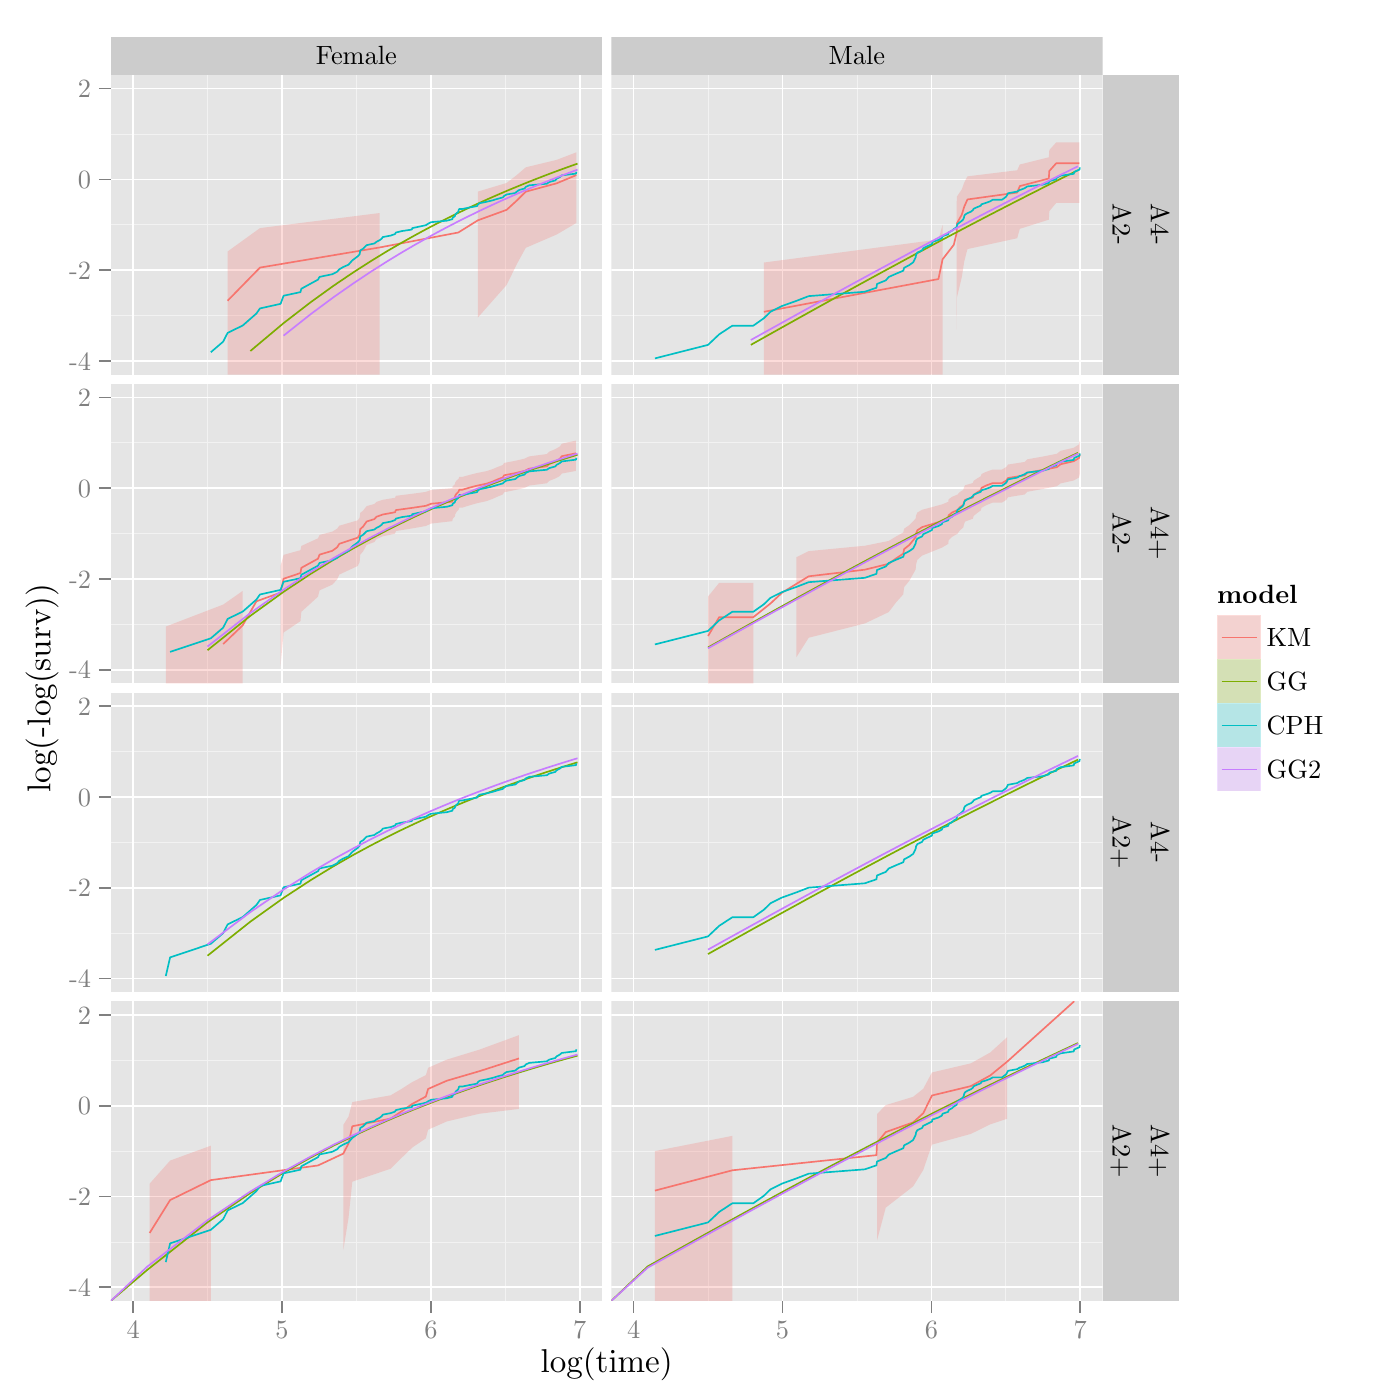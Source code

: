 % Created by tikzDevice version 0.7.0 on 2015-01-19 17:40:53
% !TEX encoding = UTF-8 Unicode
\documentclass[11pt]{memoir}
\nonstopmode

\usepackage{tikz}

\usepackage[active,tightpage,psfixbb]{preview}

\PreviewEnvironment{pgfpicture}

\setlength\PreviewBorder{0pt}

\usepackage{amsmath}
\newcommand{\SweaveOpts}[1]{}  % do not interfere with LaTeX
\newcommand{\SweaveInput}[1]{} % because they are not real TeX commands
\newcommand{\Sexpr}[1]{}       % will only be parsed by R


\usepackage{geometry}
\usepackage{amsmath}
\usepackage{lscape}
\geometry{verbose,tmargin=2.5cm,bmargin=2.5cm,lmargin=2.5cm,rmargin=2.5cm}


\begin{document}

\begin{tikzpicture}[x=1pt,y=1pt]
\definecolor[named]{fillColor}{rgb}{1.00,1.00,1.00}
\path[use as bounding box,fill=fillColor,fill opacity=0.00] (0,0) rectangle (505.89,505.89);
\begin{scope}
\path[clip] (  0.00,  0.00) rectangle (505.89,505.89);
\definecolor[named]{drawColor}{rgb}{1.00,1.00,1.00}
\definecolor[named]{fillColor}{rgb}{1.00,1.00,1.00}

\path[draw=drawColor,line width= 0.6pt,line join=round,line cap=round,fill=fillColor] (  0.00,  0.00) rectangle (505.89,505.89);
\end{scope}
\begin{scope}
\path[clip] ( 40.03,478.81) rectangle (217.57,492.64);
\definecolor[named]{fillColor}{rgb}{0.80,0.80,0.80}

\path[fill=fillColor] ( 40.03,478.81) rectangle (217.57,492.64);
\definecolor[named]{drawColor}{rgb}{0.00,0.00,0.00}

\node[text=drawColor,anchor=base,inner sep=0pt, outer sep=0pt, scale=  0.87] at (128.80,482.43) {Female};
\end{scope}
\begin{scope}
\path[clip] (220.88,478.81) rectangle (398.42,492.64);
\definecolor[named]{fillColor}{rgb}{0.80,0.80,0.80}

\path[fill=fillColor] (220.88,478.81) rectangle (398.42,492.64);
\definecolor[named]{drawColor}{rgb}{0.00,0.00,0.00}

\node[text=drawColor,anchor=base,inner sep=0pt, outer sep=0pt, scale=  0.87] at (309.65,482.43) {Male};
\end{scope}
\begin{scope}
\path[clip] ( 40.03,370.54) rectangle (217.57,478.81);
\definecolor[named]{fillColor}{rgb}{0.90,0.90,0.90}

\path[fill=fillColor] ( 40.03,370.54) rectangle (217.57,478.81);
\definecolor[named]{drawColor}{rgb}{0.95,0.95,0.95}

\path[draw=drawColor,line width= 0.3pt,line join=round] ( 40.03,391.87) --
	(217.57,391.87);

\path[draw=drawColor,line width= 0.3pt,line join=round] ( 40.03,424.67) --
	(217.57,424.67);

\path[draw=drawColor,line width= 0.3pt,line join=round] ( 40.03,457.48) --
	(217.57,457.48);

\path[draw=drawColor,line width= 0.3pt,line join=round] ( 75.00,370.54) --
	( 75.00,478.81);

\path[draw=drawColor,line width= 0.3pt,line join=round] (128.80,370.54) --
	(128.80,478.81);

\path[draw=drawColor,line width= 0.3pt,line join=round] (182.60,370.54) --
	(182.60,478.81);
\definecolor[named]{drawColor}{rgb}{1.00,1.00,1.00}

\path[draw=drawColor,line width= 0.6pt,line join=round] ( 40.03,375.46) --
	(217.57,375.46);

\path[draw=drawColor,line width= 0.6pt,line join=round] ( 40.03,408.27) --
	(217.57,408.27);

\path[draw=drawColor,line width= 0.6pt,line join=round] ( 40.03,441.08) --
	(217.57,441.08);

\path[draw=drawColor,line width= 0.6pt,line join=round] ( 40.03,473.89) --
	(217.57,473.89);

\path[draw=drawColor,line width= 0.6pt,line join=round] ( 48.10,370.54) --
	( 48.10,478.81);

\path[draw=drawColor,line width= 0.6pt,line join=round] (101.90,370.54) --
	(101.90,478.81);

\path[draw=drawColor,line width= 0.6pt,line join=round] (155.70,370.54) --
	(155.70,478.81);

\path[draw=drawColor,line width= 0.6pt,line join=round] (209.50,370.54) --
	(209.50,478.81);
\definecolor[named]{fillColor}{rgb}{0.97,0.46,0.43}

\path[fill=fillColor,fill opacity=0.25] ( 82.25,415.02) --
	( 93.94,423.46) --
	(137.19,428.91) --
	(137.19,370.54) --
	( 93.94,370.54) --
	( 82.25,370.54) --
	cycle;

\path[fill=fillColor,fill opacity=0.25] (172.67,436.65) --
	(183.07,439.78) --
	(186.79,442.67) --
	(189.98,445.42) --
	(201.15,448.12) --
	(208.28,450.85) --
	(208.28,425.33) --
	(201.15,421.14) --
	(189.98,416.33) --
	(186.79,410.52) --
	(183.07,402.91) --
	(172.67,391.14) --
	cycle;
\definecolor[named]{drawColor}{rgb}{0.97,0.46,0.43}

\path[draw=drawColor,line width= 0.6pt,line join=round] ( 82.25,397.22) --
	( 93.94,409.19) --
	(137.19,416.47) --
	(165.61,421.87) --
	(172.67,426.27) --
	(183.07,430.06) --
	(186.79,433.46) --
	(189.98,436.62) --
	(201.15,439.64) --
	(208.28,442.62);
\definecolor[named]{drawColor}{rgb}{0.49,0.68,0.00}

\path[draw=drawColor,line width= 0.6pt,line join=round] ( 90.47,379.05) --
	(102.47,389.12) --
	(112.28,396.69) --
	(120.57,402.66) --
	(127.76,407.52) --
	(134.10,411.58) --
	(139.76,415.05) --
	(144.89,418.04) --
	(149.57,420.67) --
	(153.88,423.01) --
	(157.87,425.10) --
	(161.58,426.98) --
	(165.05,428.70) --
	(168.31,430.27) --
	(171.39,431.71) --
	(174.29,433.04) --
	(177.05,434.28) --
	(179.68,435.43) --
	(182.18,436.51) --
	(184.57,437.52) --
	(186.86,438.46) --
	(189.06,439.36) --
	(191.17,440.21) --
	(193.20,441.01) --
	(195.16,441.77) --
	(197.04,442.50) --
	(198.87,443.19) --
	(200.63,443.85) --
	(202.34,444.48) --
	(203.99,445.08) --
	(205.60,445.66) --
	(207.16,446.22) --
	(208.68,446.75);
\definecolor[named]{drawColor}{rgb}{0.00,0.75,0.77}

\path[draw=drawColor,line width= 0.6pt,line join=round] ( 76.17,378.60) --
	( 80.66,382.45) --
	( 82.25,385.60) --
	( 87.71,388.26) --
	( 92.66,392.60) --
	( 93.94,394.44) --
	(101.39,396.09) --
	(102.47,399.02) --
	(108.57,400.33) --
	(108.89,401.55) --
	(114.91,404.84) --
	(115.47,405.84) --
	(120.06,406.79) --
	(121.84,407.70) --
	(122.59,408.57) --
	(124.05,409.41) --
	(125.93,410.23) --
	(127.31,411.80) --
	(129.31,413.29) --
	(129.95,414.01) --
	(130.17,415.38) --
	(131.23,416.03) --
	(131.86,416.67) --
	(132.48,417.30) --
	(135.28,417.91) --
	(136.05,418.51) --
	(137.19,419.09) --
	(137.94,419.66) --
	(138.31,420.22) --
	(141.18,420.76) --
	(142.73,421.31) --
	(143.07,421.86) --
	(145.22,422.39) --
	(148.82,422.93) --
	(148.97,423.45) --
	(153.88,424.51) --
	(154.70,425.05) --
	(155.78,425.60) --
	(161.46,426.14) --
	(163.46,426.68) --
	(163.57,427.22) --
	(164.37,427.76) --
	(164.49,428.29) --
	(164.94,428.82) --
	(165.61,429.34) --
	(165.72,429.86) --
	(165.94,430.37) --
	(167.03,430.37) --
	(169.56,430.89) --
	(172.37,431.41) --
	(172.67,431.93) --
	(173.25,432.45) --
	(175.88,432.98) --
	(178.03,433.50) --
	(179.76,434.03) --
	(181.69,434.55) --
	(182.18,435.08) --
	(183.07,435.61) --
	(186.19,436.14) --
	(186.79,436.68) --
	(187.53,437.21) --
	(189.56,437.77) --
	(189.98,438.35) --
	(191.24,438.92) --
	(197.60,439.50) --
	(198.45,440.09) --
	(200.63,440.69) --
	(201.15,441.30) --
	(202.28,441.90) --
	(203.01,442.52) --
	(208.12,443.15) --
	(208.28,443.81);
\definecolor[named]{drawColor}{rgb}{0.78,0.49,1.00}

\path[draw=drawColor,line width= 0.6pt,line join=round] (102.47,384.60) --
	(112.28,392.37) --
	(120.57,398.52) --
	(127.76,403.54) --
	(134.10,407.76) --
	(139.76,411.35) --
	(144.89,414.48) --
	(149.57,417.22) --
	(153.88,419.65) --
	(157.87,421.84) --
	(161.58,423.81) --
	(165.05,425.61) --
	(168.31,427.25) --
	(171.39,428.76) --
	(174.29,430.16) --
	(177.05,431.46) --
	(179.68,432.67) --
	(182.18,433.80) --
	(184.57,434.86) --
	(186.86,435.86) --
	(189.06,436.80) --
	(191.17,437.69) --
	(193.20,438.54) --
	(195.16,439.34) --
	(197.04,440.10) --
	(198.87,440.83) --
	(200.63,441.52) --
	(202.34,442.19) --
	(203.99,442.82) --
	(205.60,443.43) --
	(207.16,444.02) --
	(208.68,444.58);
\end{scope}
\begin{scope}
\path[clip] ( 40.03,258.96) rectangle (217.57,367.23);
\definecolor[named]{fillColor}{rgb}{0.90,0.90,0.90}

\path[fill=fillColor] ( 40.03,258.96) rectangle (217.57,367.23);
\definecolor[named]{drawColor}{rgb}{0.95,0.95,0.95}

\path[draw=drawColor,line width= 0.3pt,line join=round] ( 40.03,280.28) --
	(217.57,280.28);

\path[draw=drawColor,line width= 0.3pt,line join=round] ( 40.03,313.09) --
	(217.57,313.09);

\path[draw=drawColor,line width= 0.3pt,line join=round] ( 40.03,345.90) --
	(217.57,345.90);

\path[draw=drawColor,line width= 0.3pt,line join=round] ( 75.00,258.96) --
	( 75.00,367.23);

\path[draw=drawColor,line width= 0.3pt,line join=round] (128.80,258.96) --
	(128.80,367.23);

\path[draw=drawColor,line width= 0.3pt,line join=round] (182.60,258.96) --
	(182.60,367.23);
\definecolor[named]{drawColor}{rgb}{1.00,1.00,1.00}

\path[draw=drawColor,line width= 0.6pt,line join=round] ( 40.03,263.88) --
	(217.57,263.88);

\path[draw=drawColor,line width= 0.6pt,line join=round] ( 40.03,296.69) --
	(217.57,296.69);

\path[draw=drawColor,line width= 0.6pt,line join=round] ( 40.03,329.50) --
	(217.57,329.50);

\path[draw=drawColor,line width= 0.6pt,line join=round] ( 40.03,362.31) --
	(217.57,362.31);

\path[draw=drawColor,line width= 0.6pt,line join=round] ( 48.10,258.96) --
	( 48.10,367.23);

\path[draw=drawColor,line width= 0.6pt,line join=round] (101.90,258.96) --
	(101.90,367.23);

\path[draw=drawColor,line width= 0.6pt,line join=round] (155.70,258.96) --
	(155.70,367.23);

\path[draw=drawColor,line width= 0.6pt,line join=round] (209.50,258.96) --
	(209.50,367.23);
\definecolor[named]{fillColor}{rgb}{0.97,0.46,0.43}

\path[fill=fillColor,fill opacity=0.25] ( 59.91,279.47) --
	( 80.66,287.43) --
	( 87.71,292.37) --
	( 87.71,258.96) --
	( 80.66,258.96) --
	( 59.91,258.96) --
	cycle;

\path[fill=fillColor,fill opacity=0.25] (101.39,301.39) --
	(102.47,305.39) --
	(108.57,307.08) --
	(108.89,308.62) --
	(114.91,311.36) --
	(115.47,312.60) --
	(120.06,313.77) --
	(121.84,314.87) --
	(122.59,315.92) --
	(129.31,317.88) --
	(129.95,318.81) --
	(130.17,320.56) --
	(131.23,321.40) --
	(131.86,322.22) --
	(132.48,323.01) --
	(135.28,323.78) --
	(136.05,324.54) --
	(138.31,325.28) --
	(142.73,326.01) --
	(143.07,326.73) --
	(148.82,327.44) --
	(153.88,328.14) --
	(155.78,328.83) --
	(163.46,329.51) --
	(163.57,330.19) --
	(164.37,330.87) --
	(164.49,331.54) --
	(164.94,332.21) --
	(165.72,332.88) --
	(165.94,333.55) --
	(167.03,333.55) --
	(169.56,334.25) --
	(172.37,334.96) --
	(175.88,335.67) --
	(178.03,336.39) --
	(179.76,337.12) --
	(181.69,337.86) --
	(182.18,338.61) --
	(186.19,339.38) --
	(189.56,340.16) --
	(191.24,340.97) --
	(197.60,341.81) --
	(198.45,342.68) --
	(200.63,343.59) --
	(202.28,344.54) --
	(203.01,345.57) --
	(208.12,346.67) --
	(208.12,335.72) --
	(203.01,334.77) --
	(202.28,333.86) --
	(200.63,332.97) --
	(198.45,332.11) --
	(197.60,331.26) --
	(191.24,330.43) --
	(189.56,329.61) --
	(186.19,328.81) --
	(182.18,328.01) --
	(181.69,327.21) --
	(179.76,326.42) --
	(178.03,325.63) --
	(175.88,324.83) --
	(172.37,324.04) --
	(169.56,323.24) --
	(167.03,322.44) --
	(165.94,322.44) --
	(165.72,321.65) --
	(164.94,320.86) --
	(164.49,320.05) --
	(164.37,319.23) --
	(163.57,318.40) --
	(163.46,317.56) --
	(155.78,316.70) --
	(153.88,315.82) --
	(148.82,314.92) --
	(143.07,314.00) --
	(142.73,313.05) --
	(138.31,312.08) --
	(136.05,311.07) --
	(135.28,310.03) --
	(132.48,308.96) --
	(131.86,307.84) --
	(131.23,306.67) --
	(130.17,305.45) --
	(129.95,302.82) --
	(129.31,301.39) --
	(122.59,298.26) --
	(121.84,296.51) --
	(120.06,294.62) --
	(115.47,292.56) --
	(114.91,290.27) --
	(108.89,284.80) --
	(108.57,281.42) --
	(102.47,277.35) --
	(101.39,265.30) --
	cycle;
\definecolor[named]{drawColor}{rgb}{0.97,0.46,0.43}

\path[draw=drawColor,line width= 0.6pt,line join=round] ( 80.66,273.17) --
	( 87.71,279.95) --
	( 92.66,288.61) --
	(101.39,291.74) --
	(102.47,296.75) --
	(108.57,298.82) --
	(108.89,300.70) --
	(114.91,304.00) --
	(115.47,305.47) --
	(120.06,306.84) --
	(121.84,308.14) --
	(122.59,309.36) --
	(129.31,311.63) --
	(129.95,312.69) --
	(130.17,314.69) --
	(131.23,315.64) --
	(131.86,316.55) --
	(132.48,317.44) --
	(135.28,318.31) --
	(136.05,319.15) --
	(138.31,319.97) --
	(142.73,320.78) --
	(143.07,321.57) --
	(148.82,322.35) --
	(153.88,323.11) --
	(155.78,323.86) --
	(163.46,324.60) --
	(163.57,325.33) --
	(164.37,326.06) --
	(164.49,326.78) --
	(164.94,327.49) --
	(165.72,328.21) --
	(165.94,328.91) --
	(167.03,328.91) --
	(169.56,329.65) --
	(172.37,330.39) --
	(175.88,331.13) --
	(178.03,331.88) --
	(179.76,332.63) --
	(181.69,333.38) --
	(182.18,334.15) --
	(186.19,334.93) --
	(189.56,335.72) --
	(191.24,336.53) --
	(197.60,337.37) --
	(198.45,338.23) --
	(200.63,339.12) --
	(202.28,340.06) --
	(203.01,341.04) --
	(208.12,342.09);
\definecolor[named]{drawColor}{rgb}{0.49,0.68,0.00}

\path[draw=drawColor,line width= 0.6pt,line join=round] ( 74.99,270.93) --
	( 90.47,283.36) --
	(102.47,292.03) --
	(112.28,298.53) --
	(120.57,303.64) --
	(127.76,307.79) --
	(134.10,311.26) --
	(139.76,314.22) --
	(144.89,316.79) --
	(149.57,319.04) --
	(153.88,321.03) --
	(157.87,322.82) --
	(161.58,324.44) --
	(165.05,325.92) --
	(168.31,327.26) --
	(171.39,328.51) --
	(174.29,329.65) --
	(177.05,330.72) --
	(179.68,331.72) --
	(182.18,332.65) --
	(184.57,333.52) --
	(186.86,334.35) --
	(189.06,335.12) --
	(191.17,335.86) --
	(193.20,336.56) --
	(195.16,337.22) --
	(197.04,337.85) --
	(198.87,338.45) --
	(200.63,339.03) --
	(202.34,339.58) --
	(203.99,340.11) --
	(205.60,340.61) --
	(207.16,341.10) --
	(208.68,341.57);
\definecolor[named]{drawColor}{rgb}{0.00,0.75,0.77}

\path[draw=drawColor,line width= 0.6pt,line join=round] ( 61.47,270.32) --
	( 76.17,275.23) --
	( 80.66,279.09) --
	( 82.25,282.24) --
	( 87.71,284.89) --
	( 92.66,289.24) --
	( 93.94,291.07) --
	(101.39,292.73) --
	(102.47,295.65) --
	(108.57,296.96) --
	(108.89,298.19) --
	(114.91,301.48) --
	(115.47,302.48) --
	(120.06,303.43) --
	(121.84,304.33) --
	(122.59,305.21) --
	(124.05,306.05) --
	(125.93,306.87) --
	(127.31,308.44) --
	(129.31,309.93) --
	(129.95,310.64) --
	(130.17,312.01) --
	(131.23,312.67) --
	(131.86,313.31) --
	(132.48,313.93) --
	(135.28,314.54) --
	(136.05,315.14) --
	(137.19,315.72) --
	(137.94,316.29) --
	(138.31,316.85) --
	(141.18,317.40) --
	(142.73,317.95) --
	(143.07,318.49) --
	(145.22,319.03) --
	(148.82,319.56) --
	(148.97,320.09) --
	(153.88,321.15) --
	(154.70,321.69) --
	(155.78,322.23) --
	(161.46,322.77) --
	(163.46,323.32) --
	(163.57,323.85) --
	(164.37,324.39) --
	(164.49,324.92) --
	(164.94,325.45) --
	(165.61,325.98) --
	(165.72,326.49) --
	(165.94,327.00) --
	(167.03,327.00) --
	(169.56,327.53) --
	(172.37,328.05) --
	(172.67,328.57) --
	(173.25,329.08) --
	(175.88,329.61) --
	(178.03,330.14) --
	(179.76,330.66) --
	(181.69,331.19) --
	(182.18,331.72) --
	(183.07,332.25) --
	(186.19,332.77) --
	(186.79,333.31) --
	(187.53,333.84) --
	(189.56,334.41) --
	(189.98,334.98) --
	(191.24,335.56) --
	(197.60,336.14) --
	(198.45,336.73) --
	(200.63,337.33) --
	(201.15,337.93) --
	(202.28,338.54) --
	(203.01,339.15) --
	(208.12,339.79) --
	(208.28,340.45);
\definecolor[named]{drawColor}{rgb}{0.78,0.49,1.00}

\path[draw=drawColor,line width= 0.6pt,line join=round] ( 74.99,272.27) --
	( 90.47,284.36) --
	(102.47,292.83) --
	(112.28,299.20) --
	(120.57,304.23) --
	(127.76,308.32) --
	(134.10,311.75) --
	(139.76,314.68) --
	(144.89,317.22) --
	(149.57,319.45) --
	(153.88,321.44) --
	(157.87,323.22) --
	(161.58,324.83) --
	(165.05,326.30) --
	(168.31,327.64) --
	(171.39,328.88) --
	(174.29,330.03) --
	(177.05,331.10) --
	(179.68,332.09) --
	(182.18,333.03) --
	(184.57,333.90) --
	(186.86,334.73) --
	(189.06,335.51) --
	(191.17,336.24) --
	(193.20,336.94) --
	(195.16,337.61) --
	(197.04,338.24) --
	(198.87,338.85) --
	(200.63,339.43) --
	(202.34,339.98) --
	(203.99,340.51) --
	(205.60,341.02) --
	(207.16,341.51) --
	(208.68,341.98);
\end{scope}
\begin{scope}
\path[clip] ( 40.03,147.38) rectangle (217.57,255.65);
\definecolor[named]{fillColor}{rgb}{0.90,0.90,0.90}

\path[fill=fillColor] ( 40.03,147.38) rectangle (217.57,255.65);
\definecolor[named]{drawColor}{rgb}{0.95,0.95,0.95}

\path[draw=drawColor,line width= 0.3pt,line join=round] ( 40.03,168.70) --
	(217.57,168.70);

\path[draw=drawColor,line width= 0.3pt,line join=round] ( 40.03,201.51) --
	(217.57,201.51);

\path[draw=drawColor,line width= 0.3pt,line join=round] ( 40.03,234.32) --
	(217.57,234.32);

\path[draw=drawColor,line width= 0.3pt,line join=round] ( 75.00,147.38) --
	( 75.00,255.65);

\path[draw=drawColor,line width= 0.3pt,line join=round] (128.80,147.38) --
	(128.80,255.65);

\path[draw=drawColor,line width= 0.3pt,line join=round] (182.60,147.38) --
	(182.60,255.65);
\definecolor[named]{drawColor}{rgb}{1.00,1.00,1.00}

\path[draw=drawColor,line width= 0.6pt,line join=round] ( 40.03,152.30) --
	(217.57,152.30);

\path[draw=drawColor,line width= 0.6pt,line join=round] ( 40.03,185.11) --
	(217.57,185.11);

\path[draw=drawColor,line width= 0.6pt,line join=round] ( 40.03,217.92) --
	(217.57,217.92);

\path[draw=drawColor,line width= 0.6pt,line join=round] ( 40.03,250.73) --
	(217.57,250.73);

\path[draw=drawColor,line width= 0.6pt,line join=round] ( 48.10,147.38) --
	( 48.10,255.65);

\path[draw=drawColor,line width= 0.6pt,line join=round] (101.90,147.38) --
	(101.90,255.65);

\path[draw=drawColor,line width= 0.6pt,line join=round] (155.70,147.38) --
	(155.70,255.65);

\path[draw=drawColor,line width= 0.6pt,line join=round] (209.50,147.38) --
	(209.50,255.65);
\definecolor[named]{drawColor}{rgb}{0.49,0.68,0.00}

\path[draw=drawColor,line width= 0.6pt,line join=round] ( 74.99,160.55) --
	( 90.47,172.85) --
	(102.47,181.43) --
	(112.28,187.85) --
	(120.57,192.90) --
	(127.76,197.01) --
	(134.10,200.44) --
	(139.76,203.37) --
	(144.89,205.90) --
	(149.57,208.12) --
	(153.88,210.10) --
	(157.87,211.87) --
	(161.58,213.47) --
	(165.05,214.93) --
	(168.31,216.26) --
	(171.39,217.49) --
	(174.29,218.63) --
	(177.05,219.68) --
	(179.68,220.67) --
	(182.18,221.59) --
	(184.57,222.46) --
	(186.86,223.27) --
	(189.06,224.04) --
	(191.17,224.77) --
	(193.20,225.46) --
	(195.16,226.12) --
	(197.04,226.74) --
	(198.87,227.34) --
	(200.63,227.91) --
	(202.34,228.45) --
	(203.99,228.98) --
	(205.60,229.48) --
	(207.16,229.96) --
	(208.68,230.42);
\definecolor[named]{drawColor}{rgb}{0.00,0.75,0.77}

\path[draw=drawColor,line width= 0.6pt,line join=round] ( 59.91,153.20) --
	( 61.47,159.94) --
	( 76.17,164.86) --
	( 80.66,168.71) --
	( 82.25,171.86) --
	( 87.71,174.51) --
	( 92.66,178.86) --
	( 93.94,180.69) --
	(101.39,182.35) --
	(102.47,185.28) --
	(108.57,186.58) --
	(108.89,187.81) --
	(114.91,191.10) --
	(115.47,192.10) --
	(120.06,193.05) --
	(121.84,193.95) --
	(122.59,194.83) --
	(124.05,195.67) --
	(125.93,196.49) --
	(127.31,198.06) --
	(129.31,199.55) --
	(129.95,200.26) --
	(130.17,201.64) --
	(131.23,202.29) --
	(131.86,202.93) --
	(132.48,203.56) --
	(135.28,204.17) --
	(136.05,204.76) --
	(137.19,205.35) --
	(137.94,205.92) --
	(138.31,206.47) --
	(141.18,207.02) --
	(142.73,207.57) --
	(143.07,208.12) --
	(145.22,208.65) --
	(148.82,209.18) --
	(148.97,209.71) --
	(153.88,210.77) --
	(154.70,211.31) --
	(155.78,211.85) --
	(161.46,212.40) --
	(163.46,212.94) --
	(163.57,213.48) --
	(164.37,214.01) --
	(164.49,214.55) --
	(164.94,215.08) --
	(165.61,215.60) --
	(165.72,216.12) --
	(165.94,216.63) --
	(167.03,216.63) --
	(169.56,217.15) --
	(172.37,217.67) --
	(172.67,218.19) --
	(173.25,218.71) --
	(175.88,219.23) --
	(178.03,219.76) --
	(179.76,220.29) --
	(181.69,220.81) --
	(182.18,221.34) --
	(183.07,221.87) --
	(186.19,222.40) --
	(186.79,222.93) --
	(187.53,223.47) --
	(189.56,224.03) --
	(189.98,224.61) --
	(191.24,225.18) --
	(197.60,225.76) --
	(198.45,226.35) --
	(200.63,226.95) --
	(201.15,227.55) --
	(202.28,228.16) --
	(203.01,228.78) --
	(208.12,229.41) --
	(208.28,230.07);
\definecolor[named]{drawColor}{rgb}{0.78,0.49,1.00}

\path[draw=drawColor,line width= 0.6pt,line join=round] ( 74.99,164.63) --
	( 90.47,176.30) --
	(102.47,184.46) --
	(112.28,190.60) --
	(120.57,195.44) --
	(127.76,199.38) --
	(134.10,202.69) --
	(139.76,205.51) --
	(144.89,207.95) --
	(149.57,210.10) --
	(153.88,212.02) --
	(157.87,213.74) --
	(161.58,215.29) --
	(165.05,216.71) --
	(168.31,218.01) --
	(171.39,219.20) --
	(174.29,220.31) --
	(177.05,221.34) --
	(179.68,222.31) --
	(182.18,223.21) --
	(184.57,224.05) --
	(186.86,224.85) --
	(189.06,225.61) --
	(191.17,226.32) --
	(193.20,227.00) --
	(195.16,227.64) --
	(197.04,228.26) --
	(198.87,228.84) --
	(200.63,229.40) --
	(202.34,229.94) --
	(203.99,230.46) --
	(205.60,230.95) --
	(207.16,231.43) --
	(208.68,231.88);
\end{scope}
\begin{scope}
\path[clip] ( 40.03, 35.80) rectangle (217.57,144.07);
\definecolor[named]{fillColor}{rgb}{0.90,0.90,0.90}

\path[fill=fillColor] ( 40.03, 35.80) rectangle (217.57,144.07);
\definecolor[named]{drawColor}{rgb}{0.95,0.95,0.95}

\path[draw=drawColor,line width= 0.3pt,line join=round] ( 40.03, 57.12) --
	(217.57, 57.12);

\path[draw=drawColor,line width= 0.3pt,line join=round] ( 40.03, 89.93) --
	(217.57, 89.93);

\path[draw=drawColor,line width= 0.3pt,line join=round] ( 40.03,122.74) --
	(217.57,122.74);

\path[draw=drawColor,line width= 0.3pt,line join=round] ( 75.00, 35.80) --
	( 75.00,144.07);

\path[draw=drawColor,line width= 0.3pt,line join=round] (128.80, 35.80) --
	(128.80,144.07);

\path[draw=drawColor,line width= 0.3pt,line join=round] (182.60, 35.80) --
	(182.60,144.07);
\definecolor[named]{drawColor}{rgb}{1.00,1.00,1.00}

\path[draw=drawColor,line width= 0.6pt,line join=round] ( 40.03, 40.72) --
	(217.57, 40.72);

\path[draw=drawColor,line width= 0.6pt,line join=round] ( 40.03, 73.53) --
	(217.57, 73.53);

\path[draw=drawColor,line width= 0.6pt,line join=round] ( 40.03,106.34) --
	(217.57,106.34);

\path[draw=drawColor,line width= 0.6pt,line join=round] ( 40.03,139.14) --
	(217.57,139.14);

\path[draw=drawColor,line width= 0.6pt,line join=round] ( 48.10, 35.80) --
	( 48.10,144.07);

\path[draw=drawColor,line width= 0.6pt,line join=round] (101.90, 35.80) --
	(101.90,144.07);

\path[draw=drawColor,line width= 0.6pt,line join=round] (155.70, 35.80) --
	(155.70,144.07);

\path[draw=drawColor,line width= 0.6pt,line join=round] (209.50, 35.80) --
	(209.50,144.07);
\definecolor[named]{fillColor}{rgb}{0.97,0.46,0.43}

\path[fill=fillColor,fill opacity=0.25] ( 54.07, 78.16) --
	( 61.47, 86.52) --
	( 76.17, 91.88) --
	( 76.17, 35.80) --
	( 61.47, 35.80) --
	( 54.07, 35.80) --
	cycle;

\path[fill=fillColor,fill opacity=0.25] (124.05, 99.40) --
	(125.93,102.39) --
	(127.31,107.66) --
	(141.18,110.10) --
	(145.22,112.49) --
	(148.97,114.90) --
	(153.88,117.38) --
	(154.70,120.03) --
	(161.46,123.00) --
	(173.25,126.61) --
	(187.53,131.84) --
	(187.53,105.18) --
	(173.25,103.44) --
	(161.46,100.66) --
	(154.70, 97.68) --
	(153.88, 94.54) --
	(148.97, 91.21) --
	(145.22, 87.60) --
	(141.18, 83.57) --
	(127.31, 78.90) --
	(125.93, 65.75) --
	(124.05, 54.12) --
	cycle;
\definecolor[named]{drawColor}{rgb}{0.97,0.46,0.43}

\path[draw=drawColor,line width= 0.6pt,line join=round] ( 54.07, 60.35) --
	( 61.47, 72.24) --
	( 76.17, 79.45) --
	(114.91, 84.75) --
	(124.05, 89.03) --
	(125.93, 92.69) --
	(127.31, 98.91) --
	(141.18,101.70) --
	(145.22,104.37) --
	(148.97,107.00) --
	(153.88,109.65) --
	(154.70,112.40) --
	(161.46,115.37) --
	(173.25,118.82) --
	(187.53,123.42);
\definecolor[named]{drawColor}{rgb}{0.49,0.68,0.00}

\path[draw=drawColor,line width= 0.6pt,line join=round] ( 40.03, 35.80) --
	( 53.18, 46.99) --
	( 74.99, 64.22) --
	( 90.47, 74.79) --
	(102.47, 82.13) --
	(112.28, 87.62) --
	(120.57, 91.93) --
	(127.76, 95.44) --
	(134.10, 98.38) --
	(139.76,100.89) --
	(144.89,103.07) --
	(149.57,104.98) --
	(153.88,106.68) --
	(157.87,108.21) --
	(161.58,109.60) --
	(165.05,110.86) --
	(168.31,112.02) --
	(171.39,113.08) --
	(174.29,114.07) --
	(177.05,114.99) --
	(179.68,115.85) --
	(182.18,116.66) --
	(184.57,117.41) --
	(186.86,118.13) --
	(189.06,118.80) --
	(191.17,119.44) --
	(193.20,120.05) --
	(195.16,120.63) --
	(197.04,121.18) --
	(198.87,121.70) --
	(200.63,122.20) --
	(202.34,122.69) --
	(203.99,123.15) --
	(205.60,123.59) --
	(207.16,124.02) --
	(208.68,124.43);
\definecolor[named]{drawColor}{rgb}{0.00,0.75,0.77}

\path[draw=drawColor,line width= 0.6pt,line join=round] ( 59.91, 49.83) --
	( 61.47, 56.58) --
	( 76.17, 61.49) --
	( 80.66, 65.35) --
	( 82.25, 68.50) --
	( 87.71, 71.15) --
	( 92.66, 75.50) --
	( 93.94, 77.33) --
	(101.39, 78.99) --
	(102.47, 81.91) --
	(108.57, 83.22) --
	(108.89, 84.45) --
	(114.91, 87.74) --
	(115.47, 88.73) --
	(120.06, 89.68) --
	(121.84, 90.59) --
	(122.59, 91.46) --
	(124.05, 92.31) --
	(125.93, 93.13) --
	(127.31, 94.70) --
	(129.31, 96.19) --
	(129.95, 96.90) --
	(130.17, 98.27) --
	(131.23, 98.93) --
	(131.86, 99.57) --
	(132.48,100.19) --
	(135.28,100.80) --
	(136.05,101.40) --
	(137.19,101.98) --
	(137.94,102.55) --
	(138.31,103.11) --
	(141.18,103.66) --
	(142.73,104.21) --
	(143.07,104.75) --
	(145.22,105.28) --
	(148.82,105.82) --
	(148.97,106.35) --
	(153.88,107.41) --
	(154.70,107.94) --
	(155.78,108.49) --
	(161.46,109.03) --
	(163.46,109.57) --
	(163.57,110.11) --
	(164.37,110.65) --
	(164.49,111.18) --
	(164.94,111.71) --
	(165.61,112.24) --
	(165.72,112.75) --
	(165.94,113.26) --
	(167.03,113.26) --
	(169.56,113.79) --
	(172.37,114.31) --
	(172.67,114.83) --
	(173.25,115.34) --
	(175.88,115.87) --
	(178.03,116.40) --
	(179.76,116.92) --
	(181.69,117.45) --
	(182.18,117.97) --
	(183.07,118.51) --
	(186.19,119.03) --
	(186.79,119.57) --
	(187.53,120.10) --
	(189.56,120.67) --
	(189.98,121.24) --
	(191.24,121.82) --
	(197.60,122.39) --
	(198.45,122.99) --
	(200.63,123.58) --
	(201.15,124.19) --
	(202.28,124.80) --
	(203.01,125.41) --
	(208.12,126.05) --
	(208.28,126.71);
\definecolor[named]{drawColor}{rgb}{0.78,0.49,1.00}

\path[draw=drawColor,line width= 0.6pt,line join=round] ( 40.03, 35.80) --
	( 53.18, 48.16) --
	( 74.99, 64.96) --
	( 90.47, 75.32) --
	(102.47, 82.55) --
	(112.28, 87.98) --
	(120.57, 92.26) --
	(127.76, 95.75) --
	(134.10, 98.68) --
	(139.76,101.18) --
	(144.89,103.35) --
	(149.57,105.26) --
	(153.88,106.97) --
	(157.87,108.50) --
	(161.58,109.89) --
	(165.05,111.15) --
	(168.31,112.32) --
	(171.39,113.39) --
	(174.29,114.38) --
	(177.05,115.31) --
	(179.68,116.17) --
	(182.18,116.98) --
	(184.57,117.75) --
	(186.86,118.47) --
	(189.06,119.15) --
	(191.17,119.79) --
	(193.20,120.40) --
	(195.16,120.99) --
	(197.04,121.54) --
	(198.87,122.07) --
	(200.63,122.58) --
	(202.34,123.07) --
	(203.99,123.53) --
	(205.60,123.98) --
	(207.16,124.41) --
	(208.68,124.83);
\end{scope}
\begin{scope}
\path[clip] (220.88,370.54) rectangle (398.42,478.81);
\definecolor[named]{fillColor}{rgb}{0.90,0.90,0.90}

\path[fill=fillColor] (220.88,370.54) rectangle (398.42,478.81);
\definecolor[named]{drawColor}{rgb}{0.95,0.95,0.95}

\path[draw=drawColor,line width= 0.3pt,line join=round] (220.88,391.87) --
	(398.42,391.87);

\path[draw=drawColor,line width= 0.3pt,line join=round] (220.88,424.67) --
	(398.42,424.67);

\path[draw=drawColor,line width= 0.3pt,line join=round] (220.88,457.48) --
	(398.42,457.48);

\path[draw=drawColor,line width= 0.3pt,line join=round] (255.85,370.54) --
	(255.85,478.81);

\path[draw=drawColor,line width= 0.3pt,line join=round] (309.65,370.54) --
	(309.65,478.81);

\path[draw=drawColor,line width= 0.3pt,line join=round] (363.45,370.54) --
	(363.45,478.81);
\definecolor[named]{drawColor}{rgb}{1.00,1.00,1.00}

\path[draw=drawColor,line width= 0.6pt,line join=round] (220.88,375.46) --
	(398.42,375.46);

\path[draw=drawColor,line width= 0.6pt,line join=round] (220.88,408.27) --
	(398.42,408.27);

\path[draw=drawColor,line width= 0.6pt,line join=round] (220.88,441.08) --
	(398.42,441.08);

\path[draw=drawColor,line width= 0.6pt,line join=round] (220.88,473.89) --
	(398.42,473.89);

\path[draw=drawColor,line width= 0.6pt,line join=round] (228.95,370.54) --
	(228.95,478.81);

\path[draw=drawColor,line width= 0.6pt,line join=round] (282.75,370.54) --
	(282.75,478.81);

\path[draw=drawColor,line width= 0.6pt,line join=round] (336.55,370.54) --
	(336.55,478.81);

\path[draw=drawColor,line width= 0.6pt,line join=round] (390.35,370.54) --
	(390.35,478.81);
\definecolor[named]{fillColor}{rgb}{0.97,0.46,0.43}

\path[fill=fillColor,fill opacity=0.25] (276.03,411.02) --
	(339.10,419.32) --
	(340.60,424.62) --
	(340.60,370.54) --
	(339.10,370.54) --
	(276.03,370.54) --
	cycle;

\path[fill=fillColor,fill opacity=0.25] (345.67,431.98) --
	(345.78,434.87) --
	(347.55,437.48) --
	(348.41,439.89) --
	(349.58,442.16) --
	(367.56,444.36) --
	(368.53,446.51) --
	(368.75,446.51) --
	(378.99,449.06) --
	(379.17,451.67) --
	(381.65,454.42) --
	(390.07,454.42) --
	(390.07,432.54) --
	(381.65,432.54) --
	(379.17,429.58) --
	(378.99,426.51) --
	(368.75,423.27) --
	(368.53,423.27) --
	(367.56,419.80) --
	(349.58,415.88) --
	(348.41,411.33) --
	(347.55,405.76) --
	(345.78,398.37) --
	(345.67,386.85) --
	cycle;
\definecolor[named]{drawColor}{rgb}{0.97,0.46,0.43}

\path[draw=drawColor,line width= 0.6pt,line join=round] (276.03,393.22) --
	(339.10,405.05) --
	(340.60,412.19) --
	(344.65,417.42) --
	(345.67,421.62) --
	(345.78,425.18) --
	(347.55,428.32) --
	(348.41,431.17) --
	(349.58,433.81) --
	(367.56,436.30) --
	(368.53,438.70) --
	(368.75,438.70) --
	(378.99,441.39) --
	(379.17,444.09) --
	(381.65,446.88) --
	(390.07,446.88);
\definecolor[named]{drawColor}{rgb}{0.49,0.68,0.00}

\path[draw=drawColor,line width= 0.6pt,line join=round] (271.32,381.27) --
	(283.32,387.99) --
	(293.13,393.46) --
	(301.42,398.05) --
	(308.61,402.00) --
	(314.94,405.47) --
	(320.61,408.55) --
	(325.74,411.33) --
	(330.42,413.85) --
	(334.73,416.15) --
	(338.71,418.28) --
	(342.42,420.25) --
	(345.90,422.08) --
	(349.16,423.80) --
	(352.23,425.41) --
	(355.14,426.93) --
	(357.90,428.36) --
	(360.53,429.72) --
	(363.03,431.01) --
	(365.42,432.24) --
	(367.71,433.41) --
	(369.91,434.53) --
	(372.02,435.61) --
	(374.05,436.64) --
	(376.00,437.62) --
	(377.89,438.58) --
	(379.71,439.49) --
	(381.48,440.38) --
	(383.19,441.23) --
	(384.84,442.06) --
	(386.45,442.85) --
	(388.01,443.63) --
	(389.52,444.38);
\definecolor[named]{drawColor}{rgb}{0.00,0.75,0.77}

\path[draw=drawColor,line width= 0.6pt,line join=round] (236.65,376.38) --
	(255.84,381.26) --
	(259.87,385.07) --
	(264.64,388.20) --
	(272.21,388.20) --
	(276.03,390.90) --
	(278.44,393.24) --
	(282.60,395.31) --
	(287.79,397.17) --
	(292.22,398.88) --
	(312.50,400.46) --
	(316.71,401.91) --
	(316.90,403.27) --
	(320.07,404.57) --
	(321.15,405.80) --
	(323.75,406.96) --
	(326.39,408.06) --
	(326.71,409.11) --
	(328.60,410.12) --
	(329.97,411.08) --
	(330.87,412.91) --
	(331.01,413.77) --
	(331.46,414.60) --
	(333.19,415.41) --
	(333.61,416.19) --
	(336.76,417.71) --
	(336.89,418.45) --
	(339.10,419.18) --
	(340.35,419.88) --
	(340.60,420.56) --
	(342.66,421.23) --
	(342.78,421.87) --
	(343.96,422.51) --
	(344.65,423.14) --
	(345.67,423.76) --
	(345.78,424.35) --
	(346.01,424.94) --
	(346.79,425.52) --
	(347.55,426.09) --
	(348.09,426.65) --
	(348.31,427.21) --
	(348.41,427.77) --
	(348.73,428.32) --
	(349.58,428.86) --
	(350.82,429.39) --
	(351.53,429.93) --
	(351.83,430.47) --
	(353.02,431.00) --
	(354.38,431.54) --
	(354.67,432.07) --
	(356.35,432.61) --
	(357.81,433.14) --
	(358.70,433.70) --
	(362.04,433.70) --
	(362.87,434.28) --
	(363.60,434.86) --
	(363.92,435.44) --
	(364.24,436.05) --
	(367.56,436.66) --
	(368.53,437.27) --
	(368.75,437.27) --
	(370.26,437.89) --
	(371.18,438.51) --
	(376.70,439.14) --
	(378.99,439.79) --
	(379.17,440.43) --
	(381.65,441.08) --
	(381.88,441.73) --
	(383.24,442.39) --
	(388.01,443.07) --
	(388.16,443.76) --
	(389.92,444.54) --
	(390.07,444.54) --
	(390.17,445.39);
\definecolor[named]{drawColor}{rgb}{0.78,0.49,1.00}

\path[draw=drawColor,line width= 0.6pt,line join=round] (271.32,383.02) --
	(283.32,389.69) --
	(293.13,395.11) --
	(301.42,399.67) --
	(308.61,403.59) --
	(314.94,407.04) --
	(320.61,410.10) --
	(325.74,412.86) --
	(330.42,415.37) --
	(334.73,417.66) --
	(338.71,419.78) --
	(342.42,421.74) --
	(345.90,423.56) --
	(349.16,425.27) --
	(352.23,426.88) --
	(355.14,428.39) --
	(357.90,429.82) --
	(360.53,431.17) --
	(363.03,432.46) --
	(365.42,433.69) --
	(367.71,434.86) --
	(369.91,435.97) --
	(372.02,437.05) --
	(374.05,438.07) --
	(376.00,439.06) --
	(377.89,440.01) --
	(379.71,440.93) --
	(381.48,441.81) --
	(383.19,442.67) --
	(384.84,443.49) --
	(386.45,444.29) --
	(388.01,445.07) --
	(389.52,445.82);
\end{scope}
\begin{scope}
\path[clip] (220.88,258.96) rectangle (398.42,367.23);
\definecolor[named]{fillColor}{rgb}{0.90,0.90,0.90}

\path[fill=fillColor] (220.88,258.96) rectangle (398.42,367.23);
\definecolor[named]{drawColor}{rgb}{0.95,0.95,0.95}

\path[draw=drawColor,line width= 0.3pt,line join=round] (220.88,280.28) --
	(398.42,280.28);

\path[draw=drawColor,line width= 0.3pt,line join=round] (220.88,313.09) --
	(398.42,313.09);

\path[draw=drawColor,line width= 0.3pt,line join=round] (220.88,345.90) --
	(398.42,345.90);

\path[draw=drawColor,line width= 0.3pt,line join=round] (255.85,258.96) --
	(255.85,367.23);

\path[draw=drawColor,line width= 0.3pt,line join=round] (309.65,258.96) --
	(309.65,367.23);

\path[draw=drawColor,line width= 0.3pt,line join=round] (363.45,258.96) --
	(363.45,367.23);
\definecolor[named]{drawColor}{rgb}{1.00,1.00,1.00}

\path[draw=drawColor,line width= 0.6pt,line join=round] (220.88,263.88) --
	(398.42,263.88);

\path[draw=drawColor,line width= 0.6pt,line join=round] (220.88,296.69) --
	(398.42,296.69);

\path[draw=drawColor,line width= 0.6pt,line join=round] (220.88,329.50) --
	(398.42,329.50);

\path[draw=drawColor,line width= 0.6pt,line join=round] (220.88,362.31) --
	(398.42,362.31);

\path[draw=drawColor,line width= 0.6pt,line join=round] (228.95,258.96) --
	(228.95,367.23);

\path[draw=drawColor,line width= 0.6pt,line join=round] (282.75,258.96) --
	(282.75,367.23);

\path[draw=drawColor,line width= 0.6pt,line join=round] (336.55,258.96) --
	(336.55,367.23);

\path[draw=drawColor,line width= 0.6pt,line join=round] (390.35,258.96) --
	(390.35,367.23);
\definecolor[named]{fillColor}{rgb}{0.97,0.46,0.43}

\path[fill=fillColor,fill opacity=0.25] (255.84,290.32) --
	(259.87,295.28) --
	(272.21,295.28) --
	(272.21,258.96) --
	(259.87,258.96) --
	(255.84,258.96) --
	cycle;

\path[fill=fillColor,fill opacity=0.25] (287.79,304.56) --
	(292.22,306.74) --
	(312.50,308.68) --
	(321.15,310.42) --
	(323.75,312.01) --
	(326.39,313.48) --
	(326.71,314.85) --
	(328.60,316.14) --
	(330.87,318.51) --
	(331.01,319.61) --
	(331.46,320.67) --
	(333.19,321.68) --
	(336.89,322.67) --
	(340.35,323.62) --
	(342.66,324.55) --
	(342.78,325.45) --
	(343.96,326.33) --
	(346.01,327.20) --
	(346.79,328.05) --
	(348.09,328.89) --
	(348.31,329.72) --
	(348.73,330.54) --
	(351.53,331.35) --
	(351.83,332.16) --
	(353.02,332.97) --
	(354.38,333.78) --
	(354.67,334.59) --
	(356.35,335.40) --
	(358.70,336.22) --
	(362.04,336.22) --
	(363.60,337.12) --
	(364.24,338.03) --
	(370.26,338.96) --
	(371.18,339.91) --
	(376.70,340.89) --
	(381.88,341.91) --
	(383.24,342.98) --
	(388.01,344.10) --
	(389.92,345.31) --
	(390.17,346.62) --
	(390.17,334.48) --
	(389.92,333.35) --
	(388.01,332.27) --
	(383.24,331.21) --
	(381.88,330.19) --
	(376.70,329.18) --
	(371.18,328.18) --
	(370.26,327.20) --
	(364.24,326.22) --
	(363.60,325.24) --
	(362.04,324.27) --
	(358.70,324.27) --
	(356.35,323.32) --
	(354.67,322.37) --
	(354.38,321.41) --
	(353.02,320.44) --
	(351.83,319.45) --
	(351.53,318.44) --
	(348.73,317.41) --
	(348.31,316.36) --
	(348.09,315.29) --
	(346.79,314.18) --
	(346.01,313.04) --
	(343.96,311.85) --
	(342.78,310.63) --
	(342.66,309.35) --
	(340.35,308.01) --
	(336.89,306.61) --
	(333.19,305.13) --
	(331.46,303.56) --
	(331.01,301.89) --
	(330.87,300.10) --
	(328.60,296.05) --
	(326.71,293.72) --
	(326.39,291.12) --
	(323.75,288.16) --
	(321.15,284.72) --
	(312.50,280.60) --
	(292.22,275.43) --
	(287.79,268.43) --
	cycle;
\definecolor[named]{drawColor}{rgb}{0.97,0.46,0.43}

\path[draw=drawColor,line width= 0.6pt,line join=round] (255.84,276.05) --
	(259.87,282.87) --
	(272.21,282.87) --
	(278.44,287.84) --
	(282.60,291.72) --
	(287.79,294.91) --
	(292.22,297.64) --
	(312.50,300.03) --
	(321.15,302.16) --
	(323.75,304.08) --
	(326.39,305.85) --
	(326.71,307.48) --
	(328.60,308.99) --
	(330.87,311.76) --
	(331.01,313.03) --
	(331.46,314.25) --
	(333.19,315.41) --
	(336.89,316.53) --
	(340.35,317.61) --
	(342.66,318.65) --
	(342.78,319.66) --
	(343.96,320.64) --
	(346.01,321.60) --
	(346.79,322.54) --
	(348.09,323.46) --
	(348.31,324.36) --
	(348.73,325.25) --
	(351.53,326.13) --
	(351.83,327.01) --
	(353.02,327.87) --
	(354.38,328.73) --
	(354.67,329.59) --
	(356.35,330.45) --
	(358.70,331.31) --
	(362.04,331.31) --
	(363.60,332.23) --
	(364.24,333.16) --
	(370.26,334.11) --
	(371.18,335.07) --
	(376.70,336.06) --
	(381.88,337.07) --
	(383.24,338.13) --
	(388.01,339.23) --
	(389.92,340.40) --
	(390.17,341.65);
\definecolor[named]{drawColor}{rgb}{0.49,0.68,0.00}

\path[draw=drawColor,line width= 0.6pt,line join=round] (255.84,271.93) --
	(271.32,280.58) --
	(283.32,287.23) --
	(293.13,292.61) --
	(301.42,297.13) --
	(308.61,301.01) --
	(314.94,304.41) --
	(320.61,307.43) --
	(325.74,310.15) --
	(330.42,312.61) --
	(334.73,314.86) --
	(338.71,316.93) --
	(342.42,318.85) --
	(345.90,320.63) --
	(349.16,322.30) --
	(352.23,323.87) --
	(355.14,325.34) --
	(357.90,326.74) --
	(360.53,328.06) --
	(363.03,329.31) --
	(365.42,330.50) --
	(367.71,331.64) --
	(369.91,332.73) --
	(372.02,333.77) --
	(374.05,334.77) --
	(376.00,335.73) --
	(377.89,336.65) --
	(379.71,337.54) --
	(381.48,338.40) --
	(383.19,339.23) --
	(384.84,340.03) --
	(386.45,340.80) --
	(388.01,341.55) --
	(389.52,342.28);
\definecolor[named]{drawColor}{rgb}{0.00,0.75,0.77}

\path[draw=drawColor,line width= 0.6pt,line join=round] (236.65,273.02) --
	(255.84,277.90) --
	(259.87,281.70) --
	(264.64,284.83) --
	(272.21,284.83) --
	(276.03,287.54) --
	(278.44,289.88) --
	(282.60,291.95) --
	(287.79,293.81) --
	(292.22,295.52) --
	(312.50,297.09) --
	(316.71,298.54) --
	(316.90,299.91) --
	(320.07,301.20) --
	(321.15,302.44) --
	(323.75,303.60) --
	(326.39,304.70) --
	(326.71,305.75) --
	(328.60,306.75) --
	(329.97,307.72) --
	(330.87,309.54) --
	(331.01,310.41) --
	(331.46,311.24) --
	(333.19,312.04) --
	(333.61,312.83) --
	(336.76,314.35) --
	(336.89,315.09) --
	(339.10,315.81) --
	(340.35,316.51) --
	(340.60,317.20) --
	(342.66,317.86) --
	(342.78,318.51) --
	(343.96,319.15) --
	(344.65,319.78) --
	(345.67,320.39) --
	(345.78,320.99) --
	(346.01,321.58) --
	(346.79,322.15) --
	(347.55,322.72) --
	(348.09,323.28) --
	(348.31,323.85) --
	(348.41,324.41) --
	(348.73,324.95) --
	(349.58,325.49) --
	(350.82,326.03) --
	(351.53,326.56) --
	(351.83,327.10) --
	(353.02,327.64) --
	(354.38,328.18) --
	(354.67,328.71) --
	(356.35,329.24) --
	(357.81,329.78) --
	(358.70,330.33) --
	(362.04,330.33) --
	(362.87,330.91) --
	(363.60,331.49) --
	(363.92,332.08) --
	(364.24,332.68) --
	(367.56,333.30) --
	(368.53,333.90) --
	(368.75,333.90) --
	(370.26,334.53) --
	(371.18,335.15) --
	(376.70,335.78) --
	(378.99,336.42) --
	(379.17,337.07) --
	(381.65,337.72) --
	(381.88,338.36) --
	(383.24,339.03) --
	(388.01,339.70) --
	(388.16,340.40) --
	(389.92,341.17) --
	(390.07,341.17) --
	(390.17,342.03);
\definecolor[named]{drawColor}{rgb}{0.78,0.49,1.00}

\path[draw=drawColor,line width= 0.6pt,line join=round] (255.84,271.63) --
	(271.32,280.22) --
	(283.32,286.83) --
	(293.13,292.20) --
	(301.42,296.70) --
	(308.61,300.57) --
	(314.94,303.96) --
	(320.61,306.98) --
	(325.74,309.69) --
	(330.42,312.16) --
	(334.73,314.41) --
	(338.71,316.49) --
	(342.42,318.41) --
	(345.90,320.20) --
	(349.16,321.87) --
	(352.23,323.45) --
	(355.14,324.93) --
	(357.90,326.33) --
	(360.53,327.65) --
	(363.03,328.91) --
	(365.42,330.11) --
	(367.71,331.26) --
	(369.91,332.35) --
	(372.02,333.40) --
	(374.05,334.40) --
	(376.00,335.37) --
	(377.89,336.30) --
	(379.71,337.19) --
	(381.48,338.06) --
	(383.19,338.89) --
	(384.84,339.70) --
	(386.45,340.48) --
	(388.01,341.24) --
	(389.52,341.97);
\end{scope}
\begin{scope}
\path[clip] (220.88,147.38) rectangle (398.42,255.65);
\definecolor[named]{fillColor}{rgb}{0.90,0.90,0.90}

\path[fill=fillColor] (220.88,147.38) rectangle (398.42,255.65);
\definecolor[named]{drawColor}{rgb}{0.95,0.95,0.95}

\path[draw=drawColor,line width= 0.3pt,line join=round] (220.88,168.70) --
	(398.42,168.70);

\path[draw=drawColor,line width= 0.3pt,line join=round] (220.88,201.51) --
	(398.42,201.51);

\path[draw=drawColor,line width= 0.3pt,line join=round] (220.88,234.32) --
	(398.42,234.32);

\path[draw=drawColor,line width= 0.3pt,line join=round] (255.85,147.38) --
	(255.85,255.65);

\path[draw=drawColor,line width= 0.3pt,line join=round] (309.65,147.38) --
	(309.65,255.65);

\path[draw=drawColor,line width= 0.3pt,line join=round] (363.45,147.38) --
	(363.45,255.65);
\definecolor[named]{drawColor}{rgb}{1.00,1.00,1.00}

\path[draw=drawColor,line width= 0.6pt,line join=round] (220.88,152.30) --
	(398.42,152.30);

\path[draw=drawColor,line width= 0.6pt,line join=round] (220.88,185.11) --
	(398.42,185.11);

\path[draw=drawColor,line width= 0.6pt,line join=round] (220.88,217.92) --
	(398.42,217.92);

\path[draw=drawColor,line width= 0.6pt,line join=round] (220.88,250.73) --
	(398.42,250.73);

\path[draw=drawColor,line width= 0.6pt,line join=round] (228.95,147.38) --
	(228.95,255.65);

\path[draw=drawColor,line width= 0.6pt,line join=round] (282.75,147.38) --
	(282.75,255.65);

\path[draw=drawColor,line width= 0.6pt,line join=round] (336.55,147.38) --
	(336.55,255.65);

\path[draw=drawColor,line width= 0.6pt,line join=round] (390.35,147.38) --
	(390.35,255.65);
\definecolor[named]{drawColor}{rgb}{0.49,0.68,0.00}

\path[draw=drawColor,line width= 0.6pt,line join=round] (255.84,161.15) --
	(271.32,169.79) --
	(283.32,176.43) --
	(293.13,181.81) --
	(301.42,186.32) --
	(308.61,190.20) --
	(314.94,193.59) --
	(320.61,196.61) --
	(325.74,199.32) --
	(330.42,201.77) --
	(334.73,204.02) --
	(338.71,206.09) --
	(342.42,208.00) --
	(345.90,209.78) --
	(349.16,211.45) --
	(352.23,213.01) --
	(355.14,214.48) --
	(357.90,215.87) --
	(360.53,217.19) --
	(363.03,218.44) --
	(365.42,219.63) --
	(367.71,220.77) --
	(369.91,221.85) --
	(372.02,222.89) --
	(374.05,223.89) --
	(376.00,224.85) --
	(377.89,225.77) --
	(379.71,226.65) --
	(381.48,227.51) --
	(383.19,228.34) --
	(384.84,229.13) --
	(386.45,229.91) --
	(388.01,230.66) --
	(389.52,231.38);
\definecolor[named]{drawColor}{rgb}{0.00,0.75,0.77}

\path[draw=drawColor,line width= 0.6pt,line join=round] (236.65,162.64) --
	(255.84,167.52) --
	(259.87,171.33) --
	(264.64,174.45) --
	(272.21,174.45) --
	(276.03,177.16) --
	(278.44,179.50) --
	(282.60,181.57) --
	(287.79,183.43) --
	(292.22,185.14) --
	(312.50,186.71) --
	(316.71,188.16) --
	(316.90,189.53) --
	(320.07,190.83) --
	(321.15,192.06) --
	(323.75,193.22) --
	(326.39,194.32) --
	(326.71,195.37) --
	(328.60,196.37) --
	(329.97,197.34) --
	(330.87,199.17) --
	(331.01,200.03) --
	(331.46,200.86) --
	(333.19,201.67) --
	(333.61,202.45) --
	(336.76,203.97) --
	(336.89,204.71) --
	(339.10,205.44) --
	(340.35,206.14) --
	(340.60,206.82) --
	(342.66,207.48) --
	(342.78,208.13) --
	(343.96,208.77) --
	(344.65,209.40) --
	(345.67,210.01) --
	(345.78,210.61) --
	(346.01,211.20) --
	(346.79,211.78) --
	(347.55,212.35) --
	(348.09,212.91) --
	(348.31,213.47) --
	(348.41,214.03) --
	(348.73,214.57) --
	(349.58,215.12) --
	(350.82,215.65) --
	(351.53,216.19) --
	(351.83,216.73) --
	(353.02,217.26) --
	(354.38,217.80) --
	(354.67,218.33) --
	(356.35,218.86) --
	(357.81,219.40) --
	(358.70,219.95) --
	(362.04,219.95) --
	(362.87,220.54) --
	(363.60,221.12) --
	(363.92,221.70) --
	(364.24,222.31) --
	(367.56,222.92) --
	(368.53,223.53) --
	(368.75,223.53) --
	(370.26,224.15) --
	(371.18,224.77) --
	(376.70,225.40) --
	(378.99,226.05) --
	(379.17,226.69) --
	(381.65,227.34) --
	(381.88,227.99) --
	(383.24,228.65) --
	(388.01,229.33) --
	(388.16,230.02) --
	(389.92,230.80) --
	(390.07,230.80) --
	(390.17,231.65);
\definecolor[named]{drawColor}{rgb}{0.78,0.49,1.00}

\path[draw=drawColor,line width= 0.6pt,line join=round] (255.84,162.75) --
	(271.32,171.32) --
	(283.32,177.91) --
	(293.13,183.25) --
	(301.42,187.74) --
	(308.61,191.59) --
	(314.94,194.97) --
	(320.61,197.97) --
	(325.74,200.67) --
	(330.42,203.12) --
	(334.73,205.36) --
	(338.71,207.42) --
	(342.42,209.33) --
	(345.90,211.11) --
	(349.16,212.77) --
	(352.23,214.33) --
	(355.14,215.80) --
	(357.90,217.19) --
	(360.53,218.51) --
	(363.03,219.76) --
	(365.42,220.95) --
	(367.71,222.09) --
	(369.91,223.17) --
	(372.02,224.22) --
	(374.05,225.21) --
	(376.00,226.17) --
	(377.89,227.10) --
	(379.71,227.99) --
	(381.48,228.84) --
	(383.19,229.67) --
	(384.84,230.47) --
	(386.45,231.25) --
	(388.01,232.00) --
	(389.52,232.73);
\end{scope}
\begin{scope}
\path[clip] (220.88, 35.80) rectangle (398.42,144.07);
\definecolor[named]{fillColor}{rgb}{0.90,0.90,0.90}

\path[fill=fillColor] (220.88, 35.80) rectangle (398.42,144.07);
\definecolor[named]{drawColor}{rgb}{0.95,0.95,0.95}

\path[draw=drawColor,line width= 0.3pt,line join=round] (220.88, 57.12) --
	(398.42, 57.12);

\path[draw=drawColor,line width= 0.3pt,line join=round] (220.88, 89.93) --
	(398.42, 89.93);

\path[draw=drawColor,line width= 0.3pt,line join=round] (220.88,122.74) --
	(398.42,122.74);

\path[draw=drawColor,line width= 0.3pt,line join=round] (255.85, 35.80) --
	(255.85,144.07);

\path[draw=drawColor,line width= 0.3pt,line join=round] (309.65, 35.80) --
	(309.65,144.07);

\path[draw=drawColor,line width= 0.3pt,line join=round] (363.45, 35.80) --
	(363.45,144.07);
\definecolor[named]{drawColor}{rgb}{1.00,1.00,1.00}

\path[draw=drawColor,line width= 0.6pt,line join=round] (220.88, 40.72) --
	(398.42, 40.72);

\path[draw=drawColor,line width= 0.6pt,line join=round] (220.88, 73.53) --
	(398.42, 73.53);

\path[draw=drawColor,line width= 0.6pt,line join=round] (220.88,106.34) --
	(398.42,106.34);

\path[draw=drawColor,line width= 0.6pt,line join=round] (220.88,139.14) --
	(398.42,139.14);

\path[draw=drawColor,line width= 0.6pt,line join=round] (228.95, 35.80) --
	(228.95,144.07);

\path[draw=drawColor,line width= 0.6pt,line join=round] (282.75, 35.80) --
	(282.75,144.07);

\path[draw=drawColor,line width= 0.6pt,line join=round] (336.55, 35.80) --
	(336.55,144.07);

\path[draw=drawColor,line width= 0.6pt,line join=round] (390.35, 35.80) --
	(390.35,144.07);
\definecolor[named]{fillColor}{rgb}{0.97,0.46,0.43}

\path[fill=fillColor,fill opacity=0.25] (236.65, 89.94) --
	(264.64, 95.44) --
	(264.64, 35.80) --
	(236.65, 35.80) --
	cycle;

\path[fill=fillColor,fill opacity=0.25] (316.90,103.32) --
	(320.07,106.55) --
	(329.97,109.56) --
	(333.61,112.46) --
	(336.76,118.36) --
	(350.82,121.65) --
	(357.81,125.56) --
	(363.92,131.11) --
	(363.92,101.62) --
	(357.81, 99.59) --
	(350.82, 96.15) --
	(336.76, 92.28) --
	(333.61, 83.09) --
	(329.97, 77.20) --
	(320.07, 69.51) --
	(316.90, 57.64) --
	cycle;
\definecolor[named]{drawColor}{rgb}{0.97,0.46,0.43}

\path[draw=drawColor,line width= 0.6pt,line join=round] (236.65, 75.66) --
	(264.64, 83.00) --
	(316.71, 88.47) --
	(316.90, 92.94) --
	(320.07, 96.81) --
	(329.97,100.32) --
	(333.61,103.62) --
	(336.76,110.03) --
	(350.82,113.42) --
	(357.81,117.26) --
	(363.92,122.25) --
	(388.16,144.07);
\definecolor[named]{drawColor}{rgb}{0.49,0.68,0.00}

\path[draw=drawColor,line width= 0.6pt,line join=round] (220.88, 35.80) --
	(234.03, 48.26) --
	(255.84, 60.43) --
	(271.32, 68.95) --
	(283.32, 75.49) --
	(293.13, 80.76) --
	(301.42, 85.18) --
	(308.61, 88.97) --
	(314.94, 92.28) --
	(320.61, 95.22) --
	(325.74, 97.86) --
	(330.42,100.25) --
	(334.73,102.43) --
	(338.71,104.44) --
	(342.42,106.30) --
	(345.90,108.03) --
	(349.16,109.65) --
	(352.23,111.16) --
	(355.14,112.59) --
	(357.90,113.94) --
	(360.53,115.21) --
	(363.03,116.43) --
	(365.42,117.58) --
	(367.71,118.68) --
	(369.91,119.74) --
	(372.02,120.74) --
	(374.05,121.71) --
	(376.00,122.64) --
	(377.89,123.53) --
	(379.71,124.39) --
	(381.48,125.22) --
	(383.19,126.03) --
	(384.84,126.80) --
	(386.45,127.55) --
	(388.01,128.28) --
	(389.52,128.99);
\definecolor[named]{drawColor}{rgb}{0.00,0.75,0.77}

\path[draw=drawColor,line width= 0.6pt,line join=round] (236.65, 59.28) --
	(255.84, 64.16) --
	(259.87, 67.96) --
	(264.64, 71.09) --
	(272.21, 71.09) --
	(276.03, 73.80) --
	(278.44, 76.14) --
	(282.60, 78.21) --
	(287.79, 80.07) --
	(292.22, 81.78) --
	(312.50, 83.35) --
	(316.71, 84.80) --
	(316.90, 86.17) --
	(320.07, 87.46) --
	(321.15, 88.69) --
	(323.75, 89.86) --
	(326.39, 90.96) --
	(326.71, 92.01) --
	(328.60, 93.01) --
	(329.97, 93.97) --
	(330.87, 95.80) --
	(331.01, 96.67) --
	(331.46, 97.50) --
	(333.19, 98.30) --
	(333.61, 99.08) --
	(336.76,100.61) --
	(336.89,101.35) --
	(339.10,102.07) --
	(340.35,102.77) --
	(340.60,103.46) --
	(342.66,104.12) --
	(342.78,104.77) --
	(343.96,105.41) --
	(344.65,106.04) --
	(345.67,106.65) --
	(345.78,107.25) --
	(346.01,107.84) --
	(346.79,108.41) --
	(347.55,108.98) --
	(348.09,109.54) --
	(348.31,110.11) --
	(348.41,110.66) --
	(348.73,111.21) --
	(349.58,111.75) --
	(350.82,112.28) --
	(351.53,112.82) --
	(351.83,113.36) --
	(353.02,113.90) --
	(354.38,114.44) --
	(354.67,114.97) --
	(356.35,115.50) --
	(357.81,116.03) --
	(358.70,116.59) --
	(362.04,116.59) --
	(362.87,117.17) --
	(363.60,117.75) --
	(363.92,118.34) --
	(364.24,118.94) --
	(367.56,119.56) --
	(368.53,120.16) --
	(368.75,120.16) --
	(370.26,120.78) --
	(371.18,121.41) --
	(376.70,122.04) --
	(378.99,122.68) --
	(379.17,123.33) --
	(381.65,123.98) --
	(381.88,124.62) --
	(383.24,125.28) --
	(388.01,125.96) --
	(388.16,126.66) --
	(389.92,127.43) --
	(390.07,127.43) --
	(390.17,128.29);
\definecolor[named]{drawColor}{rgb}{0.78,0.49,1.00}

\path[draw=drawColor,line width= 0.6pt,line join=round] (220.88, 35.80) --
	(234.03, 47.82) --
	(255.84, 59.92) --
	(271.32, 68.41) --
	(283.32, 74.92) --
	(293.13, 80.19) --
	(301.42, 84.60) --
	(308.61, 88.39) --
	(314.94, 91.71) --
	(320.61, 94.65) --
	(325.74, 97.30) --
	(330.42, 99.70) --
	(334.73,101.89) --
	(338.71,103.91) --
	(342.42,105.78) --
	(345.90,107.52) --
	(349.16,109.15) --
	(352.23,110.67) --
	(355.14,112.11) --
	(357.90,113.47) --
	(360.53,114.76) --
	(363.03,115.98) --
	(365.42,117.14) --
	(367.71,118.26) --
	(369.91,119.32) --
	(372.02,120.34) --
	(374.05,121.31) --
	(376.00,122.25) --
	(377.89,123.15) --
	(379.71,124.02) --
	(381.48,124.86) --
	(383.19,125.67) --
	(384.84,126.46) --
	(386.45,127.22) --
	(388.01,127.95) --
	(389.52,128.67);
\end{scope}
\begin{scope}
\path[clip] (  0.00,  0.00) rectangle (505.89,505.89);
\definecolor[named]{drawColor}{rgb}{0.50,0.50,0.50}

\node[text=drawColor,anchor=base east,inner sep=0pt, outer sep=0pt, scale=  0.87] at ( 32.92,372.17) {-4};

\node[text=drawColor,anchor=base east,inner sep=0pt, outer sep=0pt, scale=  0.87] at ( 32.92,404.98) {-2};

\node[text=drawColor,anchor=base east,inner sep=0pt, outer sep=0pt, scale=  0.87] at ( 32.92,437.79) {0};

\node[text=drawColor,anchor=base east,inner sep=0pt, outer sep=0pt, scale=  0.87] at ( 32.92,470.60) {2};
\end{scope}
\begin{scope}
\path[clip] (  0.00,  0.00) rectangle (505.89,505.89);
\definecolor[named]{drawColor}{rgb}{0.50,0.50,0.50}

\path[draw=drawColor,line width= 0.6pt,line join=round] ( 35.76,375.46) --
	( 40.03,375.46);

\path[draw=drawColor,line width= 0.6pt,line join=round] ( 35.76,408.27) --
	( 40.03,408.27);

\path[draw=drawColor,line width= 0.6pt,line join=round] ( 35.76,441.08) --
	( 40.03,441.08);

\path[draw=drawColor,line width= 0.6pt,line join=round] ( 35.76,473.89) --
	( 40.03,473.89);
\end{scope}
\begin{scope}
\path[clip] (  0.00,  0.00) rectangle (505.89,505.89);
\definecolor[named]{drawColor}{rgb}{0.50,0.50,0.50}

\node[text=drawColor,anchor=base east,inner sep=0pt, outer sep=0pt, scale=  0.87] at ( 32.92,260.59) {-4};

\node[text=drawColor,anchor=base east,inner sep=0pt, outer sep=0pt, scale=  0.87] at ( 32.92,293.40) {-2};

\node[text=drawColor,anchor=base east,inner sep=0pt, outer sep=0pt, scale=  0.87] at ( 32.92,326.21) {0};

\node[text=drawColor,anchor=base east,inner sep=0pt, outer sep=0pt, scale=  0.87] at ( 32.92,359.02) {2};
\end{scope}
\begin{scope}
\path[clip] (  0.00,  0.00) rectangle (505.89,505.89);
\definecolor[named]{drawColor}{rgb}{0.50,0.50,0.50}

\path[draw=drawColor,line width= 0.6pt,line join=round] ( 35.76,263.88) --
	( 40.03,263.88);

\path[draw=drawColor,line width= 0.6pt,line join=round] ( 35.76,296.69) --
	( 40.03,296.69);

\path[draw=drawColor,line width= 0.6pt,line join=round] ( 35.76,329.50) --
	( 40.03,329.50);

\path[draw=drawColor,line width= 0.6pt,line join=round] ( 35.76,362.31) --
	( 40.03,362.31);
\end{scope}
\begin{scope}
\path[clip] (  0.00,  0.00) rectangle (505.89,505.89);
\definecolor[named]{drawColor}{rgb}{0.50,0.50,0.50}

\node[text=drawColor,anchor=base east,inner sep=0pt, outer sep=0pt, scale=  0.87] at ( 32.92,149.01) {-4};

\node[text=drawColor,anchor=base east,inner sep=0pt, outer sep=0pt, scale=  0.87] at ( 32.92,181.82) {-2};

\node[text=drawColor,anchor=base east,inner sep=0pt, outer sep=0pt, scale=  0.87] at ( 32.92,214.63) {0};

\node[text=drawColor,anchor=base east,inner sep=0pt, outer sep=0pt, scale=  0.87] at ( 32.92,247.43) {2};
\end{scope}
\begin{scope}
\path[clip] (  0.00,  0.00) rectangle (505.89,505.89);
\definecolor[named]{drawColor}{rgb}{0.50,0.50,0.50}

\path[draw=drawColor,line width= 0.6pt,line join=round] ( 35.76,152.30) --
	( 40.03,152.30);

\path[draw=drawColor,line width= 0.6pt,line join=round] ( 35.76,185.11) --
	( 40.03,185.11);

\path[draw=drawColor,line width= 0.6pt,line join=round] ( 35.76,217.92) --
	( 40.03,217.92);

\path[draw=drawColor,line width= 0.6pt,line join=round] ( 35.76,250.73) --
	( 40.03,250.73);
\end{scope}
\begin{scope}
\path[clip] (  0.00,  0.00) rectangle (505.89,505.89);
\definecolor[named]{drawColor}{rgb}{0.50,0.50,0.50}

\node[text=drawColor,anchor=base east,inner sep=0pt, outer sep=0pt, scale=  0.87] at ( 32.92, 37.43) {-4};

\node[text=drawColor,anchor=base east,inner sep=0pt, outer sep=0pt, scale=  0.87] at ( 32.92, 70.24) {-2};

\node[text=drawColor,anchor=base east,inner sep=0pt, outer sep=0pt, scale=  0.87] at ( 32.92,103.04) {0};

\node[text=drawColor,anchor=base east,inner sep=0pt, outer sep=0pt, scale=  0.87] at ( 32.92,135.85) {2};
\end{scope}
\begin{scope}
\path[clip] (  0.00,  0.00) rectangle (505.89,505.89);
\definecolor[named]{drawColor}{rgb}{0.50,0.50,0.50}

\path[draw=drawColor,line width= 0.6pt,line join=round] ( 35.76, 40.72) --
	( 40.03, 40.72);

\path[draw=drawColor,line width= 0.6pt,line join=round] ( 35.76, 73.53) --
	( 40.03, 73.53);

\path[draw=drawColor,line width= 0.6pt,line join=round] ( 35.76,106.34) --
	( 40.03,106.34);

\path[draw=drawColor,line width= 0.6pt,line join=round] ( 35.76,139.14) --
	( 40.03,139.14);
\end{scope}
\begin{scope}
\path[clip] (398.42,370.54) rectangle (412.25,478.81);
\definecolor[named]{fillColor}{rgb}{0.80,0.80,0.80}

\path[fill=fillColor] (398.42,370.54) rectangle (412.25,478.81);
\definecolor[named]{drawColor}{rgb}{0.00,0.00,0.00}

\node[text=drawColor,rotate=270.00,anchor=base,inner sep=0pt, outer sep=0pt, scale=  0.87] at (402.04,424.67) {A2-};
\end{scope}
\begin{scope}
\path[clip] (398.42,258.96) rectangle (412.25,367.23);
\definecolor[named]{fillColor}{rgb}{0.80,0.80,0.80}

\path[fill=fillColor] (398.42,258.96) rectangle (412.25,367.23);
\definecolor[named]{drawColor}{rgb}{0.00,0.00,0.00}

\node[text=drawColor,rotate=270.00,anchor=base,inner sep=0pt, outer sep=0pt, scale=  0.87] at (402.04,313.09) {A2-};
\end{scope}
\begin{scope}
\path[clip] (398.42,147.38) rectangle (412.25,255.65);
\definecolor[named]{fillColor}{rgb}{0.80,0.80,0.80}

\path[fill=fillColor] (398.42,147.38) rectangle (412.25,255.65);
\definecolor[named]{drawColor}{rgb}{0.00,0.00,0.00}

\node[text=drawColor,rotate=270.00,anchor=base,inner sep=0pt, outer sep=0pt, scale=  0.87] at (402.04,201.51) {A2+};
\end{scope}
\begin{scope}
\path[clip] (398.42, 35.80) rectangle (412.25,144.07);
\definecolor[named]{fillColor}{rgb}{0.80,0.80,0.80}

\path[fill=fillColor] (398.42, 35.80) rectangle (412.25,144.07);
\definecolor[named]{drawColor}{rgb}{0.00,0.00,0.00}

\node[text=drawColor,rotate=270.00,anchor=base,inner sep=0pt, outer sep=0pt, scale=  0.87] at (402.04, 89.93) {A2+};
\end{scope}
\begin{scope}
\path[clip] (412.25,370.54) rectangle (426.08,478.81);
\definecolor[named]{fillColor}{rgb}{0.80,0.80,0.80}

\path[fill=fillColor] (412.25,370.54) rectangle (426.08,478.81);
\definecolor[named]{drawColor}{rgb}{0.00,0.00,0.00}

\node[text=drawColor,rotate=270.00,anchor=base,inner sep=0pt, outer sep=0pt, scale=  0.87] at (415.87,424.67) {A4-};
\end{scope}
\begin{scope}
\path[clip] (412.25,258.96) rectangle (426.08,367.23);
\definecolor[named]{fillColor}{rgb}{0.80,0.80,0.80}

\path[fill=fillColor] (412.25,258.96) rectangle (426.08,367.23);
\definecolor[named]{drawColor}{rgb}{0.00,0.00,0.00}

\node[text=drawColor,rotate=270.00,anchor=base,inner sep=0pt, outer sep=0pt, scale=  0.87] at (415.87,313.09) {A4+};
\end{scope}
\begin{scope}
\path[clip] (412.25,147.38) rectangle (426.08,255.65);
\definecolor[named]{fillColor}{rgb}{0.80,0.80,0.80}

\path[fill=fillColor] (412.25,147.38) rectangle (426.08,255.65);
\definecolor[named]{drawColor}{rgb}{0.00,0.00,0.00}

\node[text=drawColor,rotate=270.00,anchor=base,inner sep=0pt, outer sep=0pt, scale=  0.87] at (415.87,201.51) {A4-};
\end{scope}
\begin{scope}
\path[clip] (412.25, 35.80) rectangle (426.08,144.07);
\definecolor[named]{fillColor}{rgb}{0.80,0.80,0.80}

\path[fill=fillColor] (412.25, 35.80) rectangle (426.08,144.07);
\definecolor[named]{drawColor}{rgb}{0.00,0.00,0.00}

\node[text=drawColor,rotate=270.00,anchor=base,inner sep=0pt, outer sep=0pt, scale=  0.87] at (415.87, 89.93) {A4+};
\end{scope}
\begin{scope}
\path[clip] (  0.00,  0.00) rectangle (505.89,505.89);
\definecolor[named]{drawColor}{rgb}{0.50,0.50,0.50}

\path[draw=drawColor,line width= 0.6pt,line join=round] ( 48.10, 31.53) --
	( 48.10, 35.80);

\path[draw=drawColor,line width= 0.6pt,line join=round] (101.90, 31.53) --
	(101.90, 35.80);

\path[draw=drawColor,line width= 0.6pt,line join=round] (155.70, 31.53) --
	(155.70, 35.80);

\path[draw=drawColor,line width= 0.6pt,line join=round] (209.50, 31.53) --
	(209.50, 35.80);
\end{scope}
\begin{scope}
\path[clip] (  0.00,  0.00) rectangle (505.89,505.89);
\definecolor[named]{drawColor}{rgb}{0.50,0.50,0.50}

\node[text=drawColor,anchor=base,inner sep=0pt, outer sep=0pt, scale=  0.87] at ( 48.10, 22.10) {4};

\node[text=drawColor,anchor=base,inner sep=0pt, outer sep=0pt, scale=  0.87] at (101.90, 22.10) {5};

\node[text=drawColor,anchor=base,inner sep=0pt, outer sep=0pt, scale=  0.87] at (155.70, 22.10) {6};

\node[text=drawColor,anchor=base,inner sep=0pt, outer sep=0pt, scale=  0.87] at (209.50, 22.10) {7};
\end{scope}
\begin{scope}
\path[clip] (  0.00,  0.00) rectangle (505.89,505.89);
\definecolor[named]{drawColor}{rgb}{0.50,0.50,0.50}

\path[draw=drawColor,line width= 0.6pt,line join=round] (228.95, 31.53) --
	(228.95, 35.80);

\path[draw=drawColor,line width= 0.6pt,line join=round] (282.75, 31.53) --
	(282.75, 35.80);

\path[draw=drawColor,line width= 0.6pt,line join=round] (336.55, 31.53) --
	(336.55, 35.80);

\path[draw=drawColor,line width= 0.6pt,line join=round] (390.35, 31.53) --
	(390.35, 35.80);
\end{scope}
\begin{scope}
\path[clip] (  0.00,  0.00) rectangle (505.89,505.89);
\definecolor[named]{drawColor}{rgb}{0.50,0.50,0.50}

\node[text=drawColor,anchor=base,inner sep=0pt, outer sep=0pt, scale=  0.87] at (228.95, 22.10) {4};

\node[text=drawColor,anchor=base,inner sep=0pt, outer sep=0pt, scale=  0.87] at (282.75, 22.10) {5};

\node[text=drawColor,anchor=base,inner sep=0pt, outer sep=0pt, scale=  0.87] at (336.55, 22.10) {6};

\node[text=drawColor,anchor=base,inner sep=0pt, outer sep=0pt, scale=  0.87] at (390.35, 22.10) {7};
\end{scope}
\begin{scope}
\path[clip] (  0.00,  0.00) rectangle (505.89,505.89);
\definecolor[named]{drawColor}{rgb}{0.00,0.00,0.00}

\node[text=drawColor,anchor=base,inner sep=0pt, outer sep=0pt, scale=  1.09] at (219.22,  9.94) {log(time)};
\end{scope}
\begin{scope}
\path[clip] (  0.00,  0.00) rectangle (505.89,505.89);
\definecolor[named]{drawColor}{rgb}{0.00,0.00,0.00}

\node[text=drawColor,rotate= 90.00,anchor=base,inner sep=0pt, outer sep=0pt, scale=  1.09] at ( 18.16,257.30) {log(-log(surv))};
\end{scope}
\begin{scope}
\path[clip] (  0.00,  0.00) rectangle (505.89,505.89);
\definecolor[named]{fillColor}{rgb}{1.00,1.00,1.00}

\path[fill=fillColor] (435.55,215.65) rectangle (483.17,298.96);
\end{scope}
\begin{scope}
\path[clip] (  0.00,  0.00) rectangle (505.89,505.89);
\definecolor[named]{drawColor}{rgb}{0.00,0.00,0.00}

\node[text=drawColor,anchor=base west,inner sep=0pt, outer sep=0pt, scale=  0.87] at (439.82,287.79) {\bfseries model};
\end{scope}
\begin{scope}
\path[clip] (  0.00,  0.00) rectangle (505.89,505.89);
\definecolor[named]{drawColor}{rgb}{1.00,1.00,1.00}
\definecolor[named]{fillColor}{rgb}{0.95,0.95,0.95}

\path[draw=drawColor,line width= 0.6pt,line join=round,line cap=round,fill=fillColor] (439.82,267.61) rectangle (455.72,283.51);
\end{scope}
\begin{scope}
\path[clip] (  0.00,  0.00) rectangle (505.89,505.89);
\definecolor[named]{fillColor}{rgb}{0.97,0.46,0.43}

\path[fill=fillColor,fill opacity=0.25] (439.82,267.61) rectangle (455.72,283.51);

\path[] (439.82,267.61) --
	(455.72,283.51);
\end{scope}
\begin{scope}
\path[clip] (  0.00,  0.00) rectangle (505.89,505.89);
\definecolor[named]{drawColor}{rgb}{0.97,0.46,0.43}

\path[draw=drawColor,line width= 0.6pt,line join=round] (441.41,275.56) -- (454.13,275.56);
\end{scope}
\begin{scope}
\path[clip] (  0.00,  0.00) rectangle (505.89,505.89);
\definecolor[named]{drawColor}{rgb}{1.00,1.00,1.00}
\definecolor[named]{fillColor}{rgb}{0.95,0.95,0.95}

\path[draw=drawColor,line width= 0.6pt,line join=round,line cap=round,fill=fillColor] (439.82,251.71) rectangle (455.72,267.61);
\end{scope}
\begin{scope}
\path[clip] (  0.00,  0.00) rectangle (505.89,505.89);
\definecolor[named]{fillColor}{rgb}{0.49,0.68,0.00}

\path[fill=fillColor,fill opacity=0.25] (439.82,251.71) rectangle (455.72,267.61);

\path[] (439.82,251.71) --
	(455.72,267.61);
\end{scope}
\begin{scope}
\path[clip] (  0.00,  0.00) rectangle (505.89,505.89);
\definecolor[named]{drawColor}{rgb}{0.49,0.68,0.00}

\path[draw=drawColor,line width= 0.6pt,line join=round] (441.41,259.66) -- (454.13,259.66);
\end{scope}
\begin{scope}
\path[clip] (  0.00,  0.00) rectangle (505.89,505.89);
\definecolor[named]{drawColor}{rgb}{1.00,1.00,1.00}
\definecolor[named]{fillColor}{rgb}{0.95,0.95,0.95}

\path[draw=drawColor,line width= 0.6pt,line join=round,line cap=round,fill=fillColor] (439.82,235.81) rectangle (455.72,251.71);
\end{scope}
\begin{scope}
\path[clip] (  0.00,  0.00) rectangle (505.89,505.89);
\definecolor[named]{fillColor}{rgb}{0.00,0.75,0.77}

\path[fill=fillColor,fill opacity=0.25] (439.82,235.81) rectangle (455.72,251.71);

\path[] (439.82,235.81) --
	(455.72,251.71);
\end{scope}
\begin{scope}
\path[clip] (  0.00,  0.00) rectangle (505.89,505.89);
\definecolor[named]{drawColor}{rgb}{0.00,0.75,0.77}

\path[draw=drawColor,line width= 0.6pt,line join=round] (441.41,243.76) -- (454.13,243.76);
\end{scope}
\begin{scope}
\path[clip] (  0.00,  0.00) rectangle (505.89,505.89);
\definecolor[named]{drawColor}{rgb}{1.00,1.00,1.00}
\definecolor[named]{fillColor}{rgb}{0.95,0.95,0.95}

\path[draw=drawColor,line width= 0.6pt,line join=round,line cap=round,fill=fillColor] (439.82,219.91) rectangle (455.72,235.81);
\end{scope}
\begin{scope}
\path[clip] (  0.00,  0.00) rectangle (505.89,505.89);
\definecolor[named]{fillColor}{rgb}{0.78,0.49,1.00}

\path[fill=fillColor,fill opacity=0.25] (439.82,219.91) rectangle (455.72,235.81);

\path[] (439.82,219.91) --
	(455.72,235.81);
\end{scope}
\begin{scope}
\path[clip] (  0.00,  0.00) rectangle (505.89,505.89);
\definecolor[named]{drawColor}{rgb}{0.78,0.49,1.00}

\path[draw=drawColor,line width= 0.6pt,line join=round] (441.41,227.86) -- (454.13,227.86);
\end{scope}
\begin{scope}
\path[clip] (  0.00,  0.00) rectangle (505.89,505.89);
\definecolor[named]{drawColor}{rgb}{0.00,0.00,0.00}

\node[text=drawColor,anchor=base west,inner sep=0pt, outer sep=0pt, scale=  0.87] at (457.70,272.27) {KM};
\end{scope}
\begin{scope}
\path[clip] (  0.00,  0.00) rectangle (505.89,505.89);
\definecolor[named]{drawColor}{rgb}{0.00,0.00,0.00}

\node[text=drawColor,anchor=base west,inner sep=0pt, outer sep=0pt, scale=  0.87] at (457.70,256.37) {GG};
\end{scope}
\begin{scope}
\path[clip] (  0.00,  0.00) rectangle (505.89,505.89);
\definecolor[named]{drawColor}{rgb}{0.00,0.00,0.00}

\node[text=drawColor,anchor=base west,inner sep=0pt, outer sep=0pt, scale=  0.87] at (457.70,240.47) {CPH};
\end{scope}
\begin{scope}
\path[clip] (  0.00,  0.00) rectangle (505.89,505.89);
\definecolor[named]{drawColor}{rgb}{0.00,0.00,0.00}

\node[text=drawColor,anchor=base west,inner sep=0pt, outer sep=0pt, scale=  0.87] at (457.70,224.57) {GG2};
\end{scope}
\end{tikzpicture}

\end{document}

